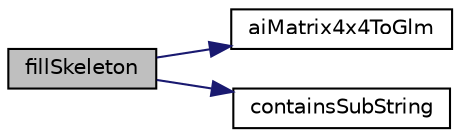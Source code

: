 digraph "fillSkeleton"
{
 // LATEX_PDF_SIZE
  edge [fontname="Helvetica",fontsize="10",labelfontname="Helvetica",labelfontsize="10"];
  node [fontname="Helvetica",fontsize="10",shape=record];
  rankdir="LR";
  Node1 [label="fillSkeleton",height=0.2,width=0.4,color="black", fillcolor="grey75", style="filled", fontcolor="black",tooltip="Fills the given vectors with hierarchy and bone data."];
  Node1 -> Node2 [color="midnightblue",fontsize="10",style="solid",fontname="Helvetica"];
  Node2 [label="aiMatrix4x4ToGlm",height=0.2,width=0.4,color="black", fillcolor="white", style="filled",URL="$Assimp_8cpp.html#aec04d4c1442d730b5dd16bce0b52a876",tooltip="Convert aiMatrix4x4 to glm::mat4."];
  Node1 -> Node3 [color="midnightblue",fontsize="10",style="solid",fontname="Helvetica"];
  Node3 [label="containsSubString",height=0.2,width=0.4,color="black", fillcolor="white", style="filled",URL="$Assimp_8cpp.html#a2053055d0e1b287a09d0bd479030df01",tooltip=" "];
}
